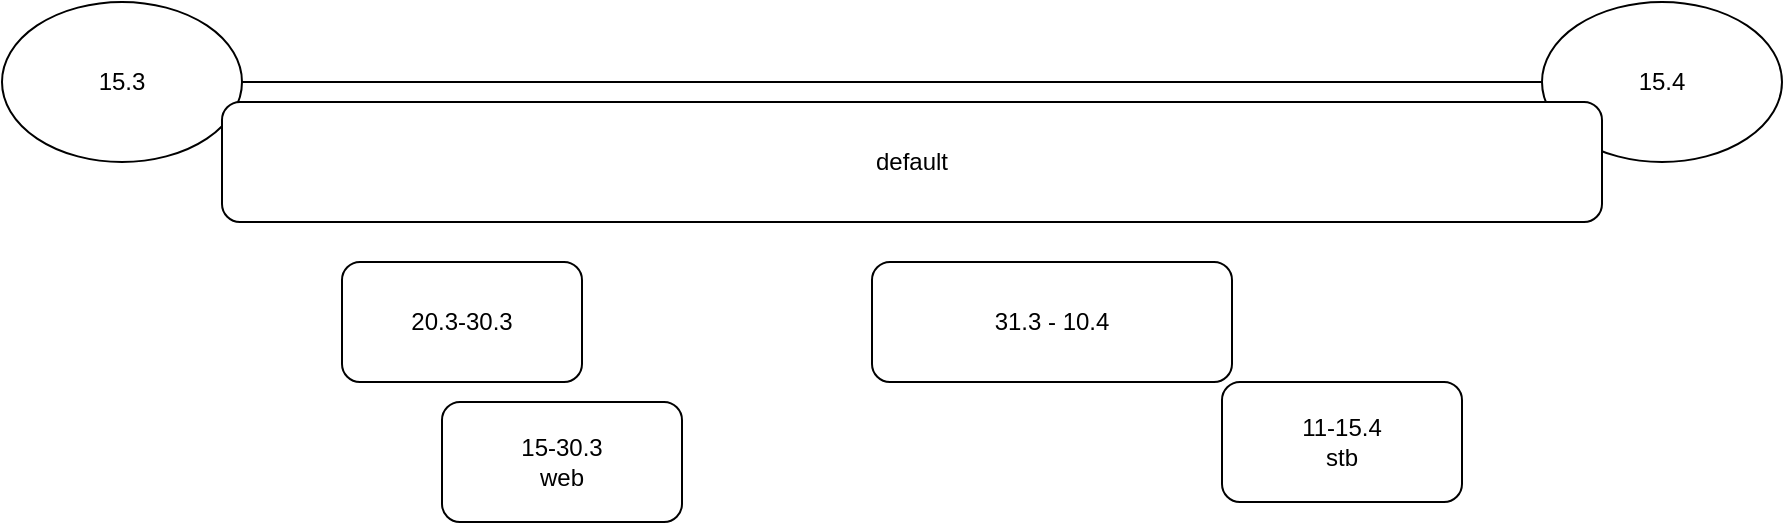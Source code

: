 <mxfile>
    <diagram id="5QwUDJV1Mf2OXrF3nXkO" name="Page-1">
        <mxGraphModel dx="1881" dy="545" grid="1" gridSize="10" guides="1" tooltips="1" connect="1" arrows="1" fold="1" page="1" pageScale="1" pageWidth="850" pageHeight="1100" math="0" shadow="0">
            <root>
                <mxCell id="0"/>
                <mxCell id="1" parent="0"/>
                <mxCell id="2" value="" style="endArrow=none;html=1;startArrow=none;" edge="1" parent="1" source="4" target="3">
                    <mxGeometry width="50" height="50" relative="1" as="geometry">
                        <mxPoint x="40" y="240" as="sourcePoint"/>
                        <mxPoint x="800" y="240" as="targetPoint"/>
                    </mxGeometry>
                </mxCell>
                <mxCell id="3" value="15.4" style="ellipse;whiteSpace=wrap;html=1;" vertex="1" parent="1">
                    <mxGeometry x="760" y="200" width="120" height="80" as="geometry"/>
                </mxCell>
                <mxCell id="5" value="" style="endArrow=none;html=1;" edge="1" parent="1" target="4">
                    <mxGeometry width="50" height="50" relative="1" as="geometry">
                        <mxPoint x="40" y="240" as="sourcePoint"/>
                        <mxPoint x="760" y="240" as="targetPoint"/>
                    </mxGeometry>
                </mxCell>
                <mxCell id="4" value="15.3&lt;br&gt;" style="ellipse;whiteSpace=wrap;html=1;" vertex="1" parent="1">
                    <mxGeometry x="-10" y="200" width="120" height="80" as="geometry"/>
                </mxCell>
                <mxCell id="6" value="default" style="rounded=1;whiteSpace=wrap;html=1;" vertex="1" parent="1">
                    <mxGeometry x="100" y="250" width="690" height="60" as="geometry"/>
                </mxCell>
                <mxCell id="7" value="20.3-30.3" style="rounded=1;whiteSpace=wrap;html=1;" vertex="1" parent="1">
                    <mxGeometry x="160" y="330" width="120" height="60" as="geometry"/>
                </mxCell>
                <mxCell id="8" value="31.3 - 10.4" style="rounded=1;whiteSpace=wrap;html=1;" vertex="1" parent="1">
                    <mxGeometry x="425" y="330" width="180" height="60" as="geometry"/>
                </mxCell>
                <mxCell id="9" value="15-30.3&lt;br&gt;web" style="rounded=1;whiteSpace=wrap;html=1;" vertex="1" parent="1">
                    <mxGeometry x="210" y="400" width="120" height="60" as="geometry"/>
                </mxCell>
                <mxCell id="11" value="11-15.4&lt;br&gt;stb" style="rounded=1;whiteSpace=wrap;html=1;" vertex="1" parent="1">
                    <mxGeometry x="600" y="390" width="120" height="60" as="geometry"/>
                </mxCell>
            </root>
        </mxGraphModel>
    </diagram>
</mxfile>